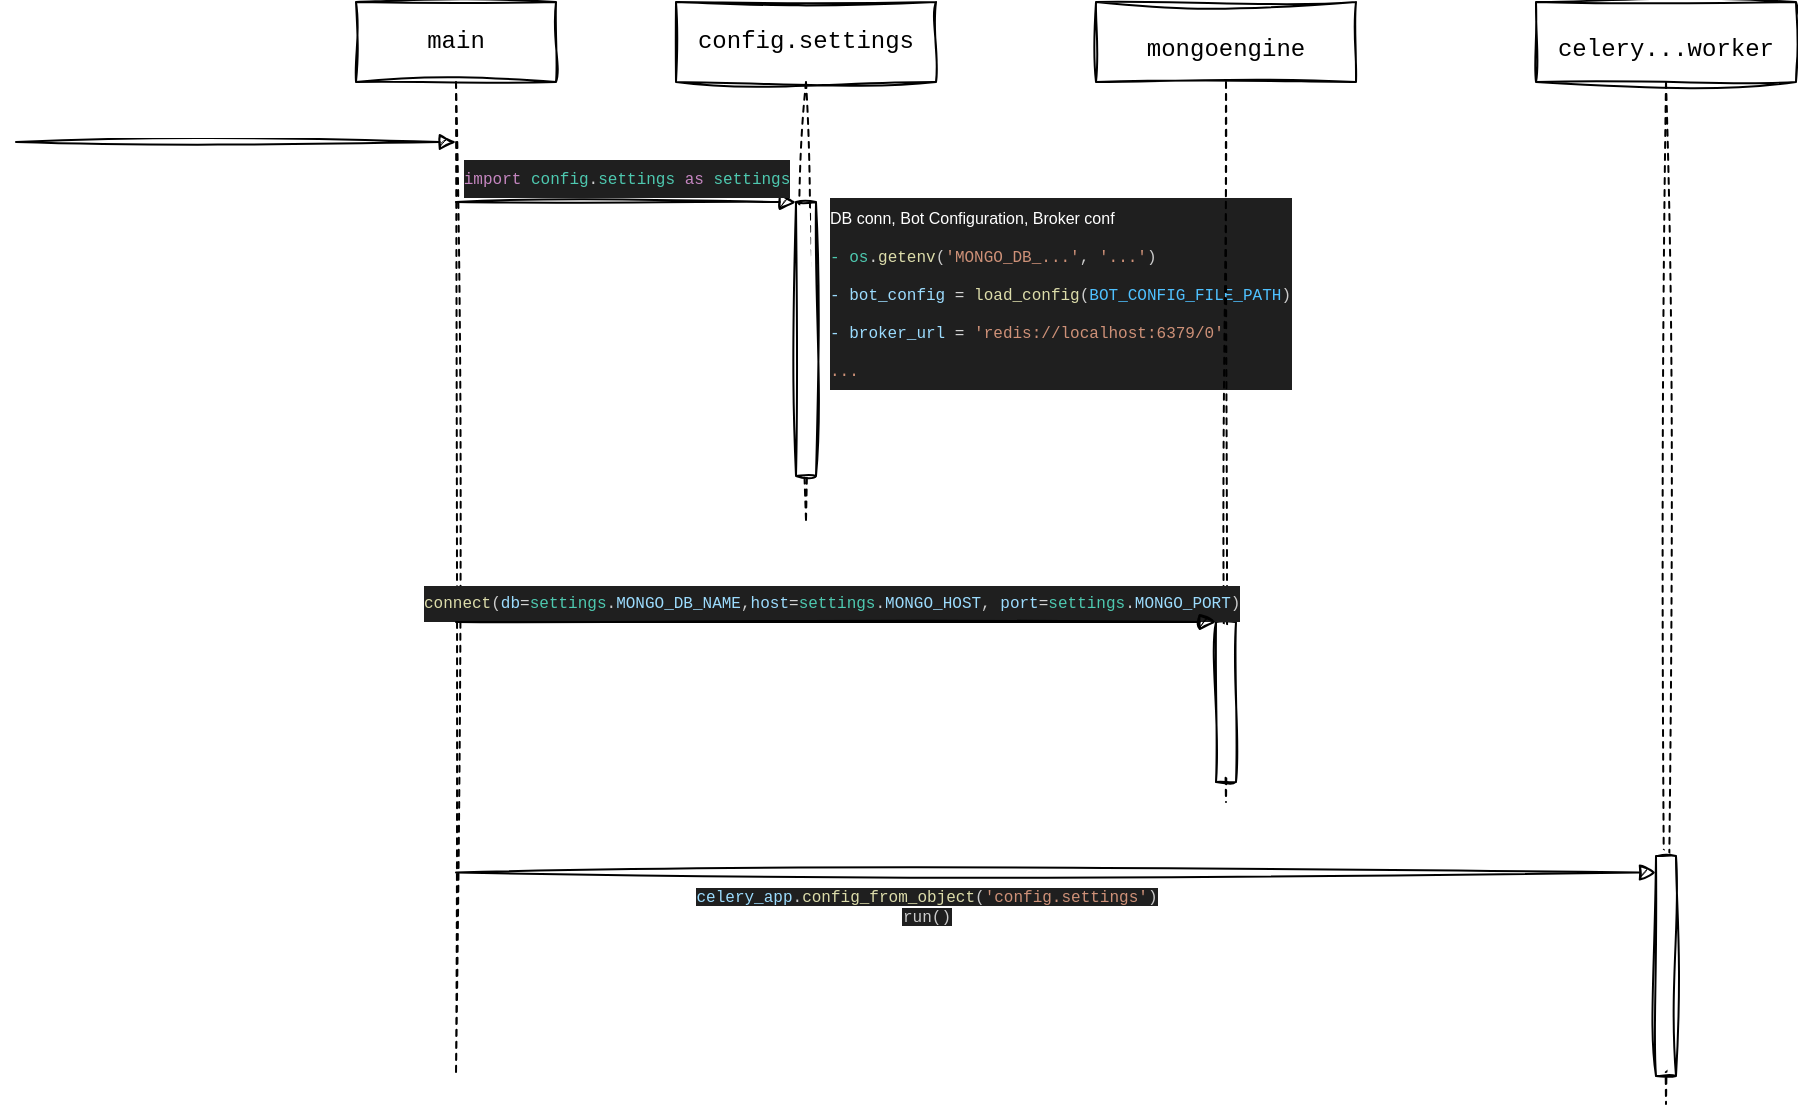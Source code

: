 <mxfile>
    <diagram name="Celery Worker Start Sequence" id="CG0WEzivMsWHMnXGh6-Q">
        <mxGraphModel dx="1089" dy="757" grid="0" gridSize="10" guides="1" tooltips="1" connect="1" arrows="1" fold="1" page="1" pageScale="1" pageWidth="1100" pageHeight="850" math="0" shadow="0">
            <root>
                <mxCell id="7ChuR_gHnuhYMlFIEG1E-0"/>
                <mxCell id="7ChuR_gHnuhYMlFIEG1E-1" parent="7ChuR_gHnuhYMlFIEG1E-0"/>
                <mxCell id="yaNxyFaL7UBeUYRLCmPh-2" value="main" style="shape=umlLifeline;perimeter=lifelinePerimeter;whiteSpace=wrap;html=1;container=1;collapsible=0;recursiveResize=0;outlineConnect=0;fontFamily=Courier New;rounded=0;sketch=1;curveFitting=1;jiggle=2;" vertex="1" parent="7ChuR_gHnuhYMlFIEG1E-1">
                    <mxGeometry x="212" y="206" width="100" height="536" as="geometry"/>
                </mxCell>
                <mxCell id="P4gZzOSqVIwtkL2uwm89-0" value="config.settings" style="shape=umlLifeline;perimeter=lifelinePerimeter;whiteSpace=wrap;html=1;container=1;collapsible=0;recursiveResize=0;outlineConnect=0;fontFamily=Courier New;rounded=0;sketch=1;curveFitting=1;jiggle=2;" vertex="1" parent="7ChuR_gHnuhYMlFIEG1E-1">
                    <mxGeometry x="372" y="206" width="130" height="259" as="geometry"/>
                </mxCell>
                <object label="" id="UtHZPiYnAMymgDmE4glT-6">
                    <mxCell style="html=1;points=[];perimeter=orthogonalPerimeter;fontFamily=Courier New;rounded=0;sketch=1;curveFitting=1;jiggle=2;" vertex="1" parent="P4gZzOSqVIwtkL2uwm89-0">
                        <mxGeometry x="60" y="100" width="10" height="137" as="geometry"/>
                    </mxCell>
                </object>
                <mxCell id="UtHZPiYnAMymgDmE4glT-7" value="&lt;div style=&quot;color: rgb(204, 204, 204); background-color: rgb(31, 31, 31); font-family: Menlo, Monaco, &amp;quot;Courier New&amp;quot;, monospace; line-height: 18px;&quot;&gt;&lt;font style=&quot;font-size: 8px;&quot;&gt;&lt;span style=&quot;color: rgb(197, 134, 192);&quot;&gt;import&lt;/span&gt; &lt;span style=&quot;color: rgb(78, 201, 176);&quot;&gt;config&lt;/span&gt;.&lt;span style=&quot;color: rgb(78, 201, 176);&quot;&gt;settings&lt;/span&gt; &lt;span style=&quot;color: rgb(197, 134, 192);&quot;&gt;as&lt;/span&gt; &lt;span style=&quot;color: rgb(78, 201, 176);&quot;&gt;settings&lt;/span&gt;&lt;/font&gt;&lt;/div&gt;" style="html=1;verticalAlign=bottom;endArrow=block;entryX=0;entryY=0;fontFamily=Courier New;rounded=0;sketch=1;curveFitting=1;jiggle=2;" edge="1" target="UtHZPiYnAMymgDmE4glT-6" parent="7ChuR_gHnuhYMlFIEG1E-1" source="yaNxyFaL7UBeUYRLCmPh-2">
                    <mxGeometry relative="1" as="geometry">
                        <mxPoint x="352" y="306" as="sourcePoint"/>
                    </mxGeometry>
                </mxCell>
                <mxCell id="2MKo5IptKI-W6dlgVg91-7" value="&lt;font style=&quot;&quot;&gt;&lt;div style=&quot;background-color: rgb(31, 31, 31); line-height: 18px;&quot;&gt;&lt;font color=&quot;#ffffff&quot; face=&quot;Helvetica&quot; style=&quot;&quot;&gt;&lt;span style=&quot;font-size: 8px;&quot;&gt;DB conn, Bot Configuration, Broker conf&lt;/span&gt;&lt;/font&gt;&lt;/div&gt;&lt;div style=&quot;color: rgb(204, 204, 204); background-color: rgb(31, 31, 31); font-family: Menlo, Monaco, &amp;quot;Courier New&amp;quot;, monospace; line-height: 18px;&quot;&gt;&lt;font style=&quot;font-size: 8px;&quot;&gt;&lt;span style=&quot;color: rgb(78, 201, 176);&quot;&gt;- os&lt;/span&gt;.&lt;span style=&quot;color: rgb(220, 220, 170);&quot;&gt;getenv&lt;/span&gt;(&lt;span style=&quot;color: rgb(206, 145, 120);&quot;&gt;'MONGO_DB_...'&lt;/span&gt;, &lt;span style=&quot;color: rgb(206, 145, 120);&quot;&gt;'...'&lt;/span&gt;)&lt;br&gt;&lt;/font&gt;&lt;/div&gt;&lt;/font&gt;&lt;div style=&quot;color: rgb(204, 204, 204); background-color: rgb(31, 31, 31); font-family: Menlo, Monaco, &amp;quot;Courier New&amp;quot;, monospace; line-height: 18px;&quot;&gt;&lt;font style=&quot;font-size: 8px;&quot;&gt;&lt;span style=&quot;color: #9cdcfe;&quot;&gt;- bot_config&lt;/span&gt; &lt;span style=&quot;color: #d4d4d4;&quot;&gt;=&lt;/span&gt; &lt;/font&gt;&lt;font style=&quot;font-size: 8px;&quot;&gt;&lt;span style=&quot;color: #dcdcaa;&quot;&gt;load_config&lt;/span&gt;(&lt;span style=&quot;color: #4fc1ff;&quot;&gt;BOT_CONFIG_FILE_PATH&lt;/span&gt;)&lt;br&gt;&lt;span style=&quot;color: rgb(156, 220, 254);&quot;&gt;- broker_url&lt;/span&gt;&amp;nbsp;&lt;span style=&quot;color: rgb(212, 212, 212);&quot;&gt;=&lt;/span&gt;&amp;nbsp;&lt;span style=&quot;color: rgb(206, 145, 120);&quot;&gt;'redis://localhost:6379/0'&lt;br&gt;...&lt;/span&gt;&lt;br&gt;&lt;/font&gt;&lt;/div&gt;" style="text;html=1;strokeColor=none;fillColor=none;align=left;verticalAlign=middle;whiteSpace=wrap;rounded=0;fontFamily=Courier New;sketch=1;curveFitting=1;jiggle=2;" vertex="1" parent="7ChuR_gHnuhYMlFIEG1E-1">
                    <mxGeometry x="447" y="336" width="250" height="30" as="geometry"/>
                </mxCell>
                <mxCell id="nc_N_8GYF1ggVoSAfLeU-0" value="celery -A main.celery_app worker --loglevel=info -E" style="html=1;verticalAlign=bottom;endArrow=block;fontFamily=Helvetica;fontSize=8;fontColor=#FFFFFF;rounded=0;sketch=1;curveFitting=1;jiggle=2;" edge="1" parent="7ChuR_gHnuhYMlFIEG1E-1">
                    <mxGeometry width="80" relative="1" as="geometry">
                        <mxPoint x="42" y="276" as="sourcePoint"/>
                        <mxPoint x="262" y="276" as="targetPoint"/>
                    </mxGeometry>
                </mxCell>
                <mxCell id="4FNtNvEQLOo206UtKwH0-2" value="&lt;span style=&quot;font-family: &amp;quot;Courier New&amp;quot;; font-size: 12px;&quot;&gt;mongoengine&lt;/span&gt;" style="shape=umlLifeline;perimeter=lifelinePerimeter;whiteSpace=wrap;html=1;container=1;collapsible=0;recursiveResize=0;outlineConnect=0;hachureGap=4;fontFamily=Architects Daughter;fontSource=https%3A%2F%2Ffonts.googleapis.com%2Fcss%3Ffamily%3DArchitects%2BDaughter;fontSize=20;rounded=0;sketch=1;curveFitting=1;jiggle=2;" vertex="1" parent="7ChuR_gHnuhYMlFIEG1E-1">
                    <mxGeometry x="582" y="206" width="130" height="400" as="geometry"/>
                </mxCell>
                <mxCell id="4FNtNvEQLOo206UtKwH0-4" value="" style="html=1;points=[];perimeter=orthogonalPerimeter;sketch=1;hachureGap=4;jiggle=2;curveFitting=1;fontFamily=Architects Daughter;fontSource=https%3A%2F%2Ffonts.googleapis.com%2Fcss%3Ffamily%3DArchitects%2BDaughter;fontSize=20;" vertex="1" parent="4FNtNvEQLOo206UtKwH0-2">
                    <mxGeometry x="60" y="310" width="10" height="80" as="geometry"/>
                </mxCell>
                <mxCell id="nc_N_8GYF1ggVoSAfLeU-2" value="&lt;font style=&quot;font-size: 8px;&quot;&gt;&lt;div style=&quot;background-color: rgb(31, 31, 31); line-height: 18px;&quot;&gt;&lt;div style=&quot;color: rgb(204, 204, 204); font-family: Menlo, Monaco, &amp;quot;Courier New&amp;quot;, monospace; line-height: 18px;&quot;&gt;&lt;div&gt;&lt;span style=&quot;color: #dcdcaa;&quot;&gt;connect&lt;/span&gt;(&lt;span style=&quot;color: rgb(156, 220, 254);&quot;&gt;db&lt;/span&gt;&lt;span style=&quot;color: rgb(212, 212, 212);&quot;&gt;=&lt;/span&gt;&lt;span style=&quot;color: rgb(78, 201, 176);&quot;&gt;settings&lt;/span&gt;.&lt;span style=&quot;color: rgb(156, 220, 254);&quot;&gt;MONGO_DB_NAME&lt;/span&gt;,&lt;span style=&quot;color: rgb(156, 220, 254);&quot;&gt;host&lt;/span&gt;&lt;span style=&quot;color: rgb(212, 212, 212);&quot;&gt;=&lt;/span&gt;&lt;span style=&quot;color: rgb(78, 201, 176);&quot;&gt;settings&lt;/span&gt;.&lt;span style=&quot;color: rgb(156, 220, 254);&quot;&gt;MONGO_HOST&lt;/span&gt;,&amp;nbsp;&lt;span style=&quot;color: rgb(156, 220, 254);&quot;&gt;port&lt;/span&gt;&lt;span style=&quot;color: rgb(212, 212, 212);&quot;&gt;=&lt;/span&gt;&lt;span style=&quot;color: rgb(78, 201, 176);&quot;&gt;settings&lt;/span&gt;.&lt;span style=&quot;color: rgb(156, 220, 254);&quot;&gt;MONGO_PORT&lt;/span&gt;)&lt;/div&gt;&lt;/div&gt;&lt;/div&gt;&lt;/font&gt;" style="text;html=1;strokeColor=none;fillColor=none;align=left;verticalAlign=middle;whiteSpace=wrap;rounded=0;fontFamily=Courier New;sketch=1;curveFitting=1;jiggle=2;" vertex="1" parent="7ChuR_gHnuhYMlFIEG1E-1">
                    <mxGeometry x="244" y="491" width="157" height="30" as="geometry"/>
                </mxCell>
                <mxCell id="Mec3C4Xkln7ZPjNAbKgW-0" value="&lt;span style=&quot;font-family: &amp;quot;Courier New&amp;quot;; font-size: 12px;&quot;&gt;celery...worker&lt;/span&gt;" style="shape=umlLifeline;perimeter=lifelinePerimeter;whiteSpace=wrap;html=1;container=1;collapsible=0;recursiveResize=0;outlineConnect=0;hachureGap=4;fontFamily=Architects Daughter;fontSource=https%3A%2F%2Ffonts.googleapis.com%2Fcss%3Ffamily%3DArchitects%2BDaughter;fontSize=20;rounded=0;sketch=1;curveFitting=1;jiggle=2;" vertex="1" parent="7ChuR_gHnuhYMlFIEG1E-1">
                    <mxGeometry x="802" y="206" width="130" height="551" as="geometry"/>
                </mxCell>
                <mxCell id="Mec3C4Xkln7ZPjNAbKgW-1" value="" style="html=1;points=[];perimeter=orthogonalPerimeter;sketch=1;hachureGap=4;jiggle=2;curveFitting=1;fontFamily=Architects Daughter;fontSource=https%3A%2F%2Ffonts.googleapis.com%2Fcss%3Ffamily%3DArchitects%2BDaughter;fontSize=20;" vertex="1" parent="Mec3C4Xkln7ZPjNAbKgW-0">
                    <mxGeometry x="60" y="427" width="10" height="110" as="geometry"/>
                </mxCell>
                <mxCell id="Mec3C4Xkln7ZPjNAbKgW-2" value="&lt;div style=&quot;color: rgb(204, 204, 204); background-color: rgb(31, 31, 31); font-family: Menlo, Monaco, &amp;quot;Courier New&amp;quot;, monospace; line-height: 18px;&quot;&gt;&lt;br&gt;&lt;/div&gt;" style="html=1;verticalAlign=bottom;endArrow=block;fontFamily=Courier New;rounded=0;sketch=1;curveFitting=1;jiggle=2;entryX=0;entryY=0.075;entryDx=0;entryDy=0;entryPerimeter=0;" edge="1" parent="7ChuR_gHnuhYMlFIEG1E-1" source="yaNxyFaL7UBeUYRLCmPh-2" target="Mec3C4Xkln7ZPjNAbKgW-1">
                    <mxGeometry relative="1" as="geometry">
                        <mxPoint x="682" y="639.0" as="sourcePoint"/>
                        <mxPoint x="857.5" y="639" as="targetPoint"/>
                    </mxGeometry>
                </mxCell>
                <mxCell id="Mec3C4Xkln7ZPjNAbKgW-3" value="&lt;span style=&quot;font-family: Menlo, Monaco, &amp;quot;Courier New&amp;quot;, monospace; background-color: rgb(31, 31, 31); color: rgb(156, 220, 254);&quot;&gt;celery_app&lt;/span&gt;&lt;span style=&quot;color: rgb(204, 204, 204); font-family: Menlo, Monaco, &amp;quot;Courier New&amp;quot;, monospace; background-color: rgb(31, 31, 31);&quot;&gt;.&lt;/span&gt;&lt;span style=&quot;font-family: Menlo, Monaco, &amp;quot;Courier New&amp;quot;, monospace; background-color: rgb(31, 31, 31); color: rgb(220, 220, 170);&quot;&gt;config_from_object&lt;/span&gt;&lt;span style=&quot;color: rgb(204, 204, 204); font-family: Menlo, Monaco, &amp;quot;Courier New&amp;quot;, monospace; background-color: rgb(31, 31, 31);&quot;&gt;(&lt;/span&gt;&lt;span style=&quot;font-family: Menlo, Monaco, &amp;quot;Courier New&amp;quot;, monospace; background-color: rgb(31, 31, 31); color: rgb(206, 145, 120);&quot;&gt;'config.settings'&lt;/span&gt;&lt;span style=&quot;color: rgb(204, 204, 204); font-family: Menlo, Monaco, &amp;quot;Courier New&amp;quot;, monospace; background-color: rgb(31, 31, 31);&quot;&gt;)&lt;br&gt;run()&lt;br&gt;&lt;/span&gt;" style="edgeLabel;html=1;align=center;verticalAlign=middle;resizable=0;points=[];fontSize=8;fontFamily=Architects Daughter;" vertex="1" connectable="0" parent="Mec3C4Xkln7ZPjNAbKgW-2">
                    <mxGeometry x="-0.219" y="5" relative="1" as="geometry">
                        <mxPoint y="21" as="offset"/>
                    </mxGeometry>
                </mxCell>
                <mxCell id="4FNtNvEQLOo206UtKwH0-6" value="&lt;div style=&quot;color: rgb(204, 204, 204); background-color: rgb(31, 31, 31); font-family: Menlo, Monaco, &amp;quot;Courier New&amp;quot;, monospace; line-height: 18px;&quot;&gt;&lt;br&gt;&lt;/div&gt;" style="html=1;verticalAlign=bottom;endArrow=block;fontFamily=Courier New;rounded=0;sketch=1;curveFitting=1;jiggle=2;" edge="1" parent="7ChuR_gHnuhYMlFIEG1E-1" source="yaNxyFaL7UBeUYRLCmPh-2" target="4FNtNvEQLOo206UtKwH0-4">
                    <mxGeometry relative="1" as="geometry">
                        <mxPoint x="471.5" y="526.0" as="sourcePoint"/>
                        <mxPoint x="642" y="523" as="targetPoint"/>
                    </mxGeometry>
                </mxCell>
            </root>
        </mxGraphModel>
    </diagram>
    <diagram name="FastAPI Start App Dataflow" id="fyhIcn52rHK9sOi5bDsG">
        <mxGraphModel dx="944" dy="656" grid="0" gridSize="10" guides="1" tooltips="1" connect="1" arrows="1" fold="1" page="1" pageScale="1" pageWidth="1100" pageHeight="850" background="none" math="0" shadow="0">
            <root>
                <mxCell id="jVToiQ2Ih4FxH2Exb9cz-0"/>
                <mxCell id="jVToiQ2Ih4FxH2Exb9cz-1" parent="jVToiQ2Ih4FxH2Exb9cz-0"/>
                <mxCell id="jVToiQ2Ih4FxH2Exb9cz-2" value="main" style="shape=umlLifeline;perimeter=lifelinePerimeter;whiteSpace=wrap;html=1;container=1;collapsible=0;recursiveResize=0;outlineConnect=0;fontFamily=Courier New;rounded=0;sketch=1;curveFitting=1;jiggle=2;" vertex="1" parent="jVToiQ2Ih4FxH2Exb9cz-1">
                    <mxGeometry x="99" y="129" width="100" height="502" as="geometry"/>
                </mxCell>
                <mxCell id="Y1pKb2DhGDYWR2Giz3Zf-0" value="&lt;div style=&quot;color: rgb(204, 204, 204); background-color: rgb(31, 31, 31); font-family: Menlo, Monaco, &amp;quot;Courier New&amp;quot;, monospace; line-height: 18px;&quot;&gt;&lt;div style=&quot;line-height: 18px;&quot;&gt;&lt;font style=&quot;font-size: 8px;&quot;&gt;&lt;span style=&quot;color: rgb(156, 220, 254);&quot;&gt;app&lt;/span&gt;.&lt;span style=&quot;color: rgb(220, 220, 170);&quot;&gt;include_router&lt;/span&gt;(&lt;span style=&quot;color: rgb(156, 220, 254);&quot;&gt;api_router&lt;/span&gt;)&lt;/font&gt;&lt;/div&gt;&lt;/div&gt;" style="html=1;verticalAlign=bottom;endArrow=block;fontFamily=Courier New;rounded=0;sketch=1;curveFitting=1;jiggle=2;entryX=-0.049;entryY=0.05;entryDx=0;entryDy=0;entryPerimeter=0;" edge="1" parent="jVToiQ2Ih4FxH2Exb9cz-2" target="qUzdqzggXnaoJ-nQjmiY-1">
                    <mxGeometry relative="1" as="geometry">
                        <mxPoint x="49.5" y="255.0" as="sourcePoint"/>
                        <mxPoint x="494.5" y="255.0" as="targetPoint"/>
                    </mxGeometry>
                </mxCell>
                <mxCell id="jVToiQ2Ih4FxH2Exb9cz-4" value="config.settings" style="shape=umlLifeline;perimeter=lifelinePerimeter;whiteSpace=wrap;html=1;container=1;collapsible=0;recursiveResize=0;outlineConnect=0;fontFamily=Courier New;rounded=0;sketch=1;curveFitting=1;jiggle=2;" vertex="1" parent="jVToiQ2Ih4FxH2Exb9cz-1">
                    <mxGeometry x="259" y="129" width="130" height="215" as="geometry"/>
                </mxCell>
                <object label="" id="jVToiQ2Ih4FxH2Exb9cz-5">
                    <mxCell style="html=1;points=[];perimeter=orthogonalPerimeter;fontFamily=Courier New;rounded=0;sketch=1;curveFitting=1;jiggle=2;" vertex="1" parent="jVToiQ2Ih4FxH2Exb9cz-4">
                        <mxGeometry x="60" y="100" width="10" height="80" as="geometry"/>
                    </mxCell>
                </object>
                <mxCell id="jVToiQ2Ih4FxH2Exb9cz-9" value="&lt;div style=&quot;color: rgb(204, 204, 204); background-color: rgb(31, 31, 31); font-family: Menlo, Monaco, &amp;quot;Courier New&amp;quot;, monospace; line-height: 18px;&quot;&gt;&lt;font style=&quot;font-size: 8px;&quot;&gt;&lt;span style=&quot;color: rgb(197, 134, 192);&quot;&gt;import&lt;/span&gt; &lt;span style=&quot;color: rgb(78, 201, 176);&quot;&gt;config&lt;/span&gt;.&lt;span style=&quot;color: rgb(78, 201, 176);&quot;&gt;settings&lt;/span&gt; &lt;span style=&quot;color: rgb(197, 134, 192);&quot;&gt;as&lt;/span&gt; &lt;span style=&quot;color: rgb(78, 201, 176);&quot;&gt;settings&lt;/span&gt;&lt;/font&gt;&lt;/div&gt;" style="html=1;verticalAlign=bottom;endArrow=block;entryX=0;entryY=0;fontFamily=Courier New;rounded=0;sketch=1;curveFitting=1;jiggle=2;" edge="1" parent="jVToiQ2Ih4FxH2Exb9cz-1" source="jVToiQ2Ih4FxH2Exb9cz-2" target="jVToiQ2Ih4FxH2Exb9cz-5">
                    <mxGeometry relative="1" as="geometry">
                        <mxPoint x="239" y="229" as="sourcePoint"/>
                    </mxGeometry>
                </mxCell>
                <mxCell id="jVToiQ2Ih4FxH2Exb9cz-10" value="&lt;font style=&quot;&quot;&gt;&lt;div style=&quot;background-color: rgb(31, 31, 31); line-height: 18px;&quot;&gt;&lt;font color=&quot;#ffffff&quot; face=&quot;Helvetica&quot; style=&quot;&quot;&gt;&lt;span style=&quot;font-size: 8px;&quot;&gt;Load DB conn and Bot Configuration&lt;/span&gt;&lt;/font&gt;&lt;/div&gt;&lt;div style=&quot;color: rgb(204, 204, 204); background-color: rgb(31, 31, 31); font-family: Menlo, Monaco, &amp;quot;Courier New&amp;quot;, monospace; line-height: 18px;&quot;&gt;&lt;font style=&quot;font-size: 8px;&quot;&gt;&lt;span style=&quot;color: rgb(78, 201, 176);&quot;&gt;- os&lt;/span&gt;.&lt;span style=&quot;color: rgb(220, 220, 170);&quot;&gt;getenv&lt;/span&gt;(&lt;span style=&quot;color: rgb(206, 145, 120);&quot;&gt;'MONGO_DB_...'&lt;/span&gt;, &lt;span style=&quot;color: rgb(206, 145, 120);&quot;&gt;'...'&lt;/span&gt;)&lt;br&gt;&lt;/font&gt;&lt;/div&gt;&lt;/font&gt;&lt;div style=&quot;color: rgb(204, 204, 204); background-color: rgb(31, 31, 31); font-family: Menlo, Monaco, &amp;quot;Courier New&amp;quot;, monospace; line-height: 18px;&quot;&gt;&lt;font style=&quot;font-size: 8px;&quot;&gt;&lt;span style=&quot;color: #9cdcfe;&quot;&gt;- bot_config&lt;/span&gt; &lt;span style=&quot;color: #d4d4d4;&quot;&gt;=&lt;/span&gt; &lt;/font&gt;&lt;font style=&quot;font-size: 8px;&quot;&gt;&lt;span style=&quot;color: #dcdcaa;&quot;&gt;load_config&lt;/span&gt;(&lt;span style=&quot;color: #4fc1ff;&quot;&gt;BOT_CONFIG_FILE_PATH&lt;/span&gt;)&lt;/font&gt;&lt;/div&gt;" style="text;html=1;strokeColor=none;fillColor=none;align=left;verticalAlign=middle;whiteSpace=wrap;rounded=0;fontFamily=Courier New;sketch=1;curveFitting=1;jiggle=2;" vertex="1" parent="jVToiQ2Ih4FxH2Exb9cz-1">
                    <mxGeometry x="334" y="254" width="250" height="30" as="geometry"/>
                </mxCell>
                <mxCell id="jVToiQ2Ih4FxH2Exb9cz-12" value="python main.py" style="html=1;verticalAlign=bottom;endArrow=block;fontFamily=Helvetica;fontSize=8;fontColor=#FFFFFF;rounded=0;sketch=1;curveFitting=1;jiggle=2;" edge="1" parent="jVToiQ2Ih4FxH2Exb9cz-1">
                    <mxGeometry width="80" relative="1" as="geometry">
                        <mxPoint x="18" y="196" as="sourcePoint"/>
                        <mxPoint x="149" y="199" as="targetPoint"/>
                    </mxGeometry>
                </mxCell>
                <mxCell id="qUzdqzggXnaoJ-nQjmiY-0" value="api.routes" style="shape=umlLifeline;perimeter=lifelinePerimeter;whiteSpace=wrap;html=1;container=1;collapsible=0;recursiveResize=0;outlineConnect=0;fontFamily=Courier New;rounded=0;sketch=1;curveFitting=1;jiggle=2;" vertex="1" parent="jVToiQ2Ih4FxH2Exb9cz-1">
                    <mxGeometry x="529" y="129" width="130" height="355" as="geometry"/>
                </mxCell>
                <object label="" id="qUzdqzggXnaoJ-nQjmiY-1">
                    <mxCell style="html=1;points=[];perimeter=orthogonalPerimeter;fontFamily=Courier New;rounded=0;sketch=1;curveFitting=1;jiggle=2;" vertex="1" parent="qUzdqzggXnaoJ-nQjmiY-0">
                        <mxGeometry x="60" y="250" width="10" height="64" as="geometry"/>
                    </mxCell>
                </object>
                <mxCell id="Y1pKb2DhGDYWR2Giz3Zf-2" value="&lt;font style=&quot;&quot;&gt;&lt;div style=&quot;background-color: rgb(31, 31, 31); line-height: 18px;&quot;&gt;&lt;div style=&quot;color: rgb(204, 204, 204); font-family: Menlo, Monaco, &amp;quot;Courier New&amp;quot;, monospace; line-height: 18px;&quot;&gt;&lt;font style=&quot;font-size: 8px;&quot;&gt;&lt;span style=&quot;color: rgb(220, 220, 170);&quot;&gt;@&lt;/span&gt;&lt;span style=&quot;color: rgb(156, 220, 254);&quot;&gt;router&lt;/span&gt;&lt;span style=&quot;color: rgb(220, 220, 170);&quot;&gt;.&lt;/span&gt;&lt;span style=&quot;color: rgb(220, 220, 170);&quot;&gt;post&lt;/span&gt;(&lt;span style=&quot;color: rgb(206, 145, 120);&quot;&gt;&quot;/crawls&quot;&lt;/span&gt;, &lt;span style=&quot;color: rgb(156, 220, 254);&quot;&gt;response_model&lt;/span&gt;&lt;span style=&quot;color: rgb(212, 212, 212);&quot;&gt;=&lt;/span&gt;&lt;span style=&quot;color: rgb(78, 201, 176);&quot;&gt;ExecutionInfo&lt;/span&gt;, &lt;span style=&quot;color: rgb(156, 220, 254);&quot;&gt;status_code&lt;/span&gt;&lt;span style=&quot;color: rgb(212, 212, 212);&quot;&gt;=&lt;/span&gt;&lt;span style=&quot;color: rgb(78, 201, 176);&quot;&gt;status&lt;/span&gt;.&lt;span style=&quot;color: rgb(156, 220, 254);&quot;&gt;HTTP_201_CREATED&lt;/span&gt;)&lt;br&gt;&lt;/font&gt;&lt;div style=&quot;line-height: 18px;&quot;&gt;&lt;div style=&quot;&quot;&gt;&lt;font style=&quot;font-size: 8px;&quot;&gt;&lt;span style=&quot;color: rgb(220, 220, 170);&quot;&gt;@&lt;/span&gt;&lt;span style=&quot;color: rgb(156, 220, 254);&quot;&gt;router&lt;/span&gt;&lt;span style=&quot;color: rgb(220, 220, 170);&quot;&gt;.&lt;/span&gt;&lt;span style=&quot;color: rgb(220, 220, 170);&quot;&gt;get&lt;/span&gt;(&lt;span style=&quot;color: rgb(206, 145, 120);&quot;&gt;&quot;/crawls/&lt;/span&gt;&lt;span style=&quot;color: rgb(86, 156, 214);&quot;&gt;{execution_id}&lt;/span&gt;&lt;span style=&quot;color: rgb(206, 145, 120);&quot;&gt;&quot;&lt;/span&gt;, &lt;span style=&quot;color: rgb(156, 220, 254);&quot;&gt;response_model&lt;/span&gt;&lt;span style=&quot;color: rgb(212, 212, 212);&quot;&gt;=&lt;/span&gt;&lt;span style=&quot;color: rgb(78, 201, 176);&quot;&gt;ExecutionInfo&lt;/span&gt;)&lt;br&gt;&lt;/font&gt;&lt;div style=&quot;line-height: 18px;&quot;&gt;&lt;font style=&quot;font-size: 8px;&quot;&gt;&lt;span style=&quot;color: rgb(220, 220, 170);&quot;&gt;@&lt;/span&gt;&lt;span style=&quot;color: rgb(156, 220, 254);&quot;&gt;router&lt;/span&gt;&lt;span style=&quot;color: rgb(220, 220, 170);&quot;&gt;.&lt;/span&gt;&lt;span style=&quot;color: rgb(220, 220, 170);&quot;&gt;get&lt;/span&gt;(&lt;span style=&quot;color: rgb(206, 145, 120);&quot;&gt;&quot;/crawls&quot;&lt;/span&gt;, &lt;span style=&quot;color: rgb(156, 220, 254);&quot;&gt;response_model&lt;/span&gt;&lt;span style=&quot;color: rgb(212, 212, 212);&quot;&gt;=&lt;/span&gt;&lt;span style=&quot;color: rgb(78, 201, 176);&quot;&gt;list&lt;/span&gt;[&lt;span style=&quot;color: rgb(78, 201, 176);&quot;&gt;ExecutionInfo&lt;/span&gt;])&lt;/font&gt;&lt;/div&gt;&lt;/div&gt;&lt;div style=&quot;font-size: 12px;&quot;&gt;&lt;span style=&quot;color: #569cd6;&quot;&gt;&lt;/span&gt;&lt;/div&gt;&lt;/div&gt;&lt;/div&gt;&lt;/div&gt;&lt;/font&gt;" style="text;html=1;strokeColor=none;fillColor=none;align=left;verticalAlign=middle;whiteSpace=wrap;rounded=0;fontFamily=Courier New;sketch=1;curveFitting=1;jiggle=2;" vertex="1" parent="jVToiQ2Ih4FxH2Exb9cz-1">
                    <mxGeometry x="607" y="396" width="457" height="30" as="geometry"/>
                </mxCell>
                <mxCell id="Y1pKb2DhGDYWR2Giz3Zf-3" value="&lt;span style=&quot;font-family: &amp;quot;Courier New&amp;quot;; font-size: 12px;&quot;&gt;uvicorn&lt;/span&gt;" style="shape=umlLifeline;perimeter=lifelinePerimeter;whiteSpace=wrap;html=1;container=1;collapsible=0;recursiveResize=0;outlineConnect=0;sketch=1;hachureGap=4;jiggle=2;curveFitting=1;fontFamily=Architects Daughter;fontSource=https%3A%2F%2Ffonts.googleapis.com%2Fcss%3Ffamily%3DArchitects%2BDaughter;fontSize=8;" vertex="1" parent="jVToiQ2Ih4FxH2Exb9cz-1">
                    <mxGeometry x="891" y="129" width="100" height="621" as="geometry"/>
                </mxCell>
                <mxCell id="Y1pKb2DhGDYWR2Giz3Zf-5" value="" style="html=1;points=[];perimeter=orthogonalPerimeter;sketch=1;hachureGap=4;jiggle=2;curveFitting=1;fontFamily=Architects Daughter;fontSource=https%3A%2F%2Ffonts.googleapis.com%2Fcss%3Ffamily%3DArchitects%2BDaughter;fontSize=8;" vertex="1" parent="Y1pKb2DhGDYWR2Giz3Zf-3">
                    <mxGeometry x="45" y="397" width="10" height="224" as="geometry"/>
                </mxCell>
                <mxCell id="Y1pKb2DhGDYWR2Giz3Zf-4" value="&lt;div style=&quot;color: rgb(204, 204, 204); background-color: rgb(31, 31, 31); font-family: Menlo, Monaco, &amp;quot;Courier New&amp;quot;, monospace; line-height: 18px;&quot;&gt;&lt;div style=&quot;line-height: 18px;&quot;&gt;&lt;div style=&quot;line-height: 18px;&quot;&gt;&lt;font style=&quot;font-size: 8px;&quot;&gt;&lt;span style=&quot;color: rgb(78, 201, 176);&quot;&gt;uvicorn&lt;/span&gt;.&lt;span style=&quot;color: rgb(220, 220, 170);&quot;&gt;run&lt;/span&gt;(&lt;span style=&quot;color: rgb(156, 220, 254);&quot;&gt;app&lt;/span&gt;, &lt;span style=&quot;color: rgb(156, 220, 254);&quot;&gt;host&lt;/span&gt;&lt;span style=&quot;color: rgb(212, 212, 212);&quot;&gt;=&lt;/span&gt;&lt;span style=&quot;color: rgb(206, 145, 120);&quot;&gt;&quot;0.0.0.0&quot;&lt;/span&gt;, &lt;span style=&quot;color: rgb(156, 220, 254);&quot;&gt;port&lt;/span&gt;&lt;span style=&quot;color: rgb(212, 212, 212);&quot;&gt;=&lt;/span&gt;&lt;span style=&quot;color: rgb(181, 206, 168);&quot;&gt;8000&lt;/span&gt;)&lt;/font&gt;&lt;/div&gt;&lt;/div&gt;&lt;/div&gt;" style="html=1;verticalAlign=bottom;endArrow=block;fontFamily=Courier New;rounded=0;sketch=1;curveFitting=1;jiggle=2;" edge="1" parent="jVToiQ2Ih4FxH2Exb9cz-1" target="Y1pKb2DhGDYWR2Giz3Zf-3">
                    <mxGeometry relative="1" as="geometry">
                        <mxPoint x="150" y="548.8" as="sourcePoint"/>
                        <mxPoint x="590.01" y="547" as="targetPoint"/>
                    </mxGeometry>
                </mxCell>
            </root>
        </mxGraphModel>
    </diagram>
    <diagram name="create_crawl sequence" id="sWaur6PaW-wAJX2JJbPQ">
        <mxGraphModel dx="708" dy="492" grid="0" gridSize="10" guides="1" tooltips="1" connect="1" arrows="1" fold="1" page="1" pageScale="1" pageWidth="1100" pageHeight="850" background="none" math="0" shadow="0">
            <root>
                <mxCell id="8H5OfyWu5kUQykp2E-FO-0"/>
                <mxCell id="8H5OfyWu5kUQykp2E-FO-1" parent="8H5OfyWu5kUQykp2E-FO-0"/>
                <mxCell id="8H5OfyWu5kUQykp2E-FO-2" value="uvicorn" style="shape=umlLifeline;perimeter=lifelinePerimeter;whiteSpace=wrap;html=1;container=1;collapsible=0;recursiveResize=0;outlineConnect=0;fontFamily=Courier New;rounded=0;sketch=1;curveFitting=1;jiggle=2;" vertex="1" parent="8H5OfyWu5kUQykp2E-FO-1">
                    <mxGeometry x="97" y="227" width="100" height="502" as="geometry"/>
                </mxCell>
                <mxCell id="DQ01xG4uVHYALVjPdNfZ-13" value="" style="html=1;points=[];perimeter=orthogonalPerimeter;sketch=1;hachureGap=4;jiggle=2;curveFitting=1;fontFamily=Architects Daughter;fontSource=https%3A%2F%2Ffonts.googleapis.com%2Fcss%3Ffamily%3DArchitects%2BDaughter;fontSize=8;" vertex="1" parent="8H5OfyWu5kUQykp2E-FO-2">
                    <mxGeometry x="45" y="65" width="10" height="217" as="geometry"/>
                </mxCell>
                <mxCell id="DQ01xG4uVHYALVjPdNfZ-14" value="&lt;span style=&quot;color: rgb(255, 255, 255); font-family: Helvetica;&quot;&gt;http://localhost:8000/crawls&lt;/span&gt;" style="html=1;verticalAlign=bottom;endArrow=block;entryX=0;entryY=0;sketch=1;hachureGap=4;jiggle=2;curveFitting=1;fontFamily=Architects Daughter;fontSource=https%3A%2F%2Ffonts.googleapis.com%2Fcss%3Ffamily%3DArchitects%2BDaughter;fontSize=8;" edge="1" target="DQ01xG4uVHYALVjPdNfZ-13" parent="8H5OfyWu5kUQykp2E-FO-2">
                    <mxGeometry relative="1" as="geometry">
                        <mxPoint x="-75" y="65" as="sourcePoint"/>
                    </mxGeometry>
                </mxCell>
                <mxCell id="DQ01xG4uVHYALVjPdNfZ-15" value="return" style="html=1;verticalAlign=bottom;endArrow=open;dashed=1;endSize=8;exitX=0;exitY=0.95;sketch=1;hachureGap=4;jiggle=2;curveFitting=1;fontFamily=Architects Daughter;fontSource=https%3A%2F%2Ffonts.googleapis.com%2Fcss%3Ffamily%3DArchitects%2BDaughter;fontSize=8;" edge="1" source="DQ01xG4uVHYALVjPdNfZ-13" parent="8H5OfyWu5kUQykp2E-FO-2">
                    <mxGeometry relative="1" as="geometry">
                        <mxPoint x="-76" y="271" as="targetPoint"/>
                    </mxGeometry>
                </mxCell>
                <mxCell id="8H5OfyWu5kUQykp2E-FO-9" value="api.routes" style="shape=umlLifeline;perimeter=lifelinePerimeter;whiteSpace=wrap;html=1;container=1;collapsible=0;recursiveResize=0;outlineConnect=0;fontFamily=Courier New;rounded=0;sketch=1;curveFitting=1;jiggle=2;" vertex="1" parent="8H5OfyWu5kUQykp2E-FO-1">
                    <mxGeometry x="246" y="227" width="113" height="372" as="geometry"/>
                </mxCell>
                <mxCell id="DQ01xG4uVHYALVjPdNfZ-6" value="" style="html=1;points=[];perimeter=orthogonalPerimeter;sketch=1;hachureGap=4;jiggle=2;curveFitting=1;fontFamily=Architects Daughter;fontSource=https%3A%2F%2Ffonts.googleapis.com%2Fcss%3Ffamily%3DArchitects%2BDaughter;fontSize=8;" vertex="1" parent="8H5OfyWu5kUQykp2E-FO-9">
                    <mxGeometry x="51.5" y="81" width="10" height="154" as="geometry"/>
                </mxCell>
                <mxCell id="DQ01xG4uVHYALVjPdNfZ-0" value="api.views" style="shape=umlLifeline;perimeter=lifelinePerimeter;whiteSpace=wrap;html=1;container=1;collapsible=0;recursiveResize=0;outlineConnect=0;fontFamily=Courier New;rounded=0;sketch=1;curveFitting=1;jiggle=2;" vertex="1" parent="8H5OfyWu5kUQykp2E-FO-1">
                    <mxGeometry x="415" y="227" width="113" height="316" as="geometry"/>
                </mxCell>
                <mxCell id="DQ01xG4uVHYALVjPdNfZ-10" value="" style="html=1;points=[];perimeter=orthogonalPerimeter;sketch=1;hachureGap=4;jiggle=2;curveFitting=1;fontFamily=Architects Daughter;fontSource=https%3A%2F%2Ffonts.googleapis.com%2Fcss%3Ffamily%3DArchitects%2BDaughter;fontSize=8;" vertex="1" parent="DQ01xG4uVHYALVjPdNfZ-0">
                    <mxGeometry x="51.5" y="91" width="10" height="116" as="geometry"/>
                </mxCell>
                <mxCell id="DQ01xG4uVHYALVjPdNfZ-3" value="&lt;div style=&quot;color: rgb(204, 204, 204); background-color: rgb(31, 31, 31); font-family: Menlo, Monaco, &amp;quot;Courier New&amp;quot;, monospace; line-height: 18px;&quot;&gt;&lt;font style=&quot;font-size: 8px;&quot;&gt;&lt;span style=&quot;color: rgb(220, 220, 170);&quot;&gt;@&lt;/span&gt;&lt;span style=&quot;color: rgb(156, 220, 254);&quot;&gt;celery_app&lt;/span&gt;&lt;span style=&quot;color: rgb(220, 220, 170);&quot;&gt;.&lt;/span&gt;&lt;span style=&quot;color: rgb(220, 220, 170);&quot;&gt;task&lt;/span&gt;&lt;/font&gt;&lt;/div&gt;app.tasks" style="shape=umlLifeline;perimeter=lifelinePerimeter;whiteSpace=wrap;html=1;container=1;collapsible=0;recursiveResize=0;outlineConnect=0;fontFamily=Courier New;rounded=0;sketch=1;curveFitting=1;jiggle=2;" vertex="1" parent="8H5OfyWu5kUQykp2E-FO-1">
                    <mxGeometry x="599" y="227" width="120" height="415" as="geometry"/>
                </mxCell>
                <object label="" id="DQ01xG4uVHYALVjPdNfZ-4">
                    <mxCell style="html=1;points=[];perimeter=orthogonalPerimeter;fontFamily=Courier New;rounded=0;sketch=1;curveFitting=1;jiggle=2;" vertex="1" parent="DQ01xG4uVHYALVjPdNfZ-3">
                        <mxGeometry x="51.5" y="114" width="10" height="299" as="geometry"/>
                    </mxCell>
                </object>
                <mxCell id="DQ01xG4uVHYALVjPdNfZ-5" value="&lt;div style=&quot;background-color: rgb(31, 31, 31); font-family: Menlo, Monaco, &amp;quot;Courier New&amp;quot;, monospace; line-height: 18px;&quot;&gt;&lt;div style=&quot;line-height: 18px;&quot;&gt;&lt;div style=&quot;color: rgb(204, 204, 204); line-height: 18px;&quot;&gt;&lt;div style=&quot;line-height: 18px;&quot;&gt;&lt;font style=&quot;font-size: 8px;&quot;&gt;&lt;span style=&quot;color: rgb(156, 220, 254);&quot;&gt;task&lt;/span&gt; &lt;span style=&quot;color: rgb(212, 212, 212);&quot;&gt;=&lt;/span&gt; &lt;span style=&quot;color: rgb(220, 220, 170);&quot;&gt;execute_crawl_task&lt;/span&gt;.delay()&lt;/font&gt;&lt;/div&gt;&lt;/div&gt;&lt;/div&gt;&lt;/div&gt;" style="html=1;verticalAlign=bottom;endArrow=block;fontFamily=Courier New;rounded=0;sketch=1;curveFitting=1;jiggle=2;entryX=-0.105;entryY=0.38;entryDx=0;entryDy=0;entryPerimeter=0;exitX=0.912;exitY=0.4;exitDx=0;exitDy=0;exitPerimeter=0;" edge="1" parent="8H5OfyWu5kUQykp2E-FO-1">
                    <mxGeometry x="-0.001" y="3" relative="1" as="geometry">
                        <mxPoint x="476.5" y="351.84" as="sourcePoint"/>
                        <mxPoint x="649.45" y="351.84" as="targetPoint"/>
                        <mxPoint as="offset"/>
                    </mxGeometry>
                </mxCell>
                <mxCell id="DQ01xG4uVHYALVjPdNfZ-7" value="&lt;span style=&quot;color: rgb(156, 220, 254); font-family: Menlo, Monaco, &amp;quot;Courier New&amp;quot;, monospace; background-color: rgb(31, 31, 31);&quot;&gt;/crawls&lt;/span&gt;" style="html=1;verticalAlign=bottom;endArrow=block;entryX=0;entryY=0;sketch=1;hachureGap=4;jiggle=2;curveFitting=1;fontFamily=Architects Daughter;fontSource=https%3A%2F%2Ffonts.googleapis.com%2Fcss%3Ffamily%3DArchitects%2BDaughter;fontSize=8;" edge="1" target="DQ01xG4uVHYALVjPdNfZ-6" parent="8H5OfyWu5kUQykp2E-FO-1" source="8H5OfyWu5kUQykp2E-FO-2">
                    <mxGeometry relative="1" as="geometry">
                        <mxPoint x="229" y="388" as="sourcePoint"/>
                    </mxGeometry>
                </mxCell>
                <mxCell id="DQ01xG4uVHYALVjPdNfZ-8" value="return" style="html=1;verticalAlign=bottom;endArrow=open;dashed=1;endSize=8;exitX=0;exitY=0.95;sketch=1;hachureGap=4;jiggle=2;curveFitting=1;fontFamily=Architects Daughter;fontSource=https%3A%2F%2Ffonts.googleapis.com%2Fcss%3Ffamily%3DArchitects%2BDaughter;fontSize=8;" edge="1" source="DQ01xG4uVHYALVjPdNfZ-6" parent="8H5OfyWu5kUQykp2E-FO-1" target="8H5OfyWu5kUQykp2E-FO-2">
                    <mxGeometry relative="1" as="geometry">
                        <mxPoint x="229" y="464" as="targetPoint"/>
                    </mxGeometry>
                </mxCell>
                <mxCell id="DQ01xG4uVHYALVjPdNfZ-11" value="&lt;span style=&quot;font-family: Menlo, Monaco, &amp;quot;Courier New&amp;quot;, monospace; background-color: rgb(31, 31, 31); color: rgb(78, 201, 176);&quot;&gt;views&lt;/span&gt;&lt;span style=&quot;color: rgb(204, 204, 204); font-family: Menlo, Monaco, &amp;quot;Courier New&amp;quot;, monospace; background-color: rgb(31, 31, 31);&quot;&gt;.&lt;/span&gt;&lt;span style=&quot;font-family: Menlo, Monaco, &amp;quot;Courier New&amp;quot;, monospace; background-color: rgb(31, 31, 31); color: rgb(220, 220, 170);&quot;&gt;create_crawl&lt;/span&gt;&lt;span style=&quot;color: rgb(204, 204, 204); font-family: Menlo, Monaco, &amp;quot;Courier New&amp;quot;, monospace; background-color: rgb(31, 31, 31);&quot;&gt;()&lt;/span&gt;" style="html=1;verticalAlign=bottom;endArrow=block;entryX=0.15;entryY=0.087;sketch=1;hachureGap=4;jiggle=2;curveFitting=1;fontFamily=Architects Daughter;fontSource=https%3A%2F%2Ffonts.googleapis.com%2Fcss%3Ffamily%3DArchitects%2BDaughter;fontSize=8;exitX=1.201;exitY=0.118;exitDx=0;exitDy=0;exitPerimeter=0;entryDx=0;entryDy=0;entryPerimeter=0;" edge="1" target="DQ01xG4uVHYALVjPdNfZ-10" parent="8H5OfyWu5kUQykp2E-FO-1" source="DQ01xG4uVHYALVjPdNfZ-6">
                    <mxGeometry x="-0.004" relative="1" as="geometry">
                        <mxPoint x="305.0" y="433.844" as="sourcePoint"/>
                        <mxPoint as="offset"/>
                    </mxGeometry>
                </mxCell>
                <mxCell id="DQ01xG4uVHYALVjPdNfZ-12" value="&lt;div style=&quot;color: rgb(204, 204, 204); background-color: rgb(31, 31, 31); font-family: Menlo, Monaco, &amp;quot;Courier New&amp;quot;, monospace; line-height: 18px;&quot;&gt;&lt;font style=&quot;font-size: 6px;&quot;&gt;&lt;span style=&quot;color: rgb(197, 134, 192);&quot;&gt;return&lt;/span&gt; {&lt;span style=&quot;color: rgb(206, 145, 120);&quot;&gt;&quot;task_id&quot;&lt;/span&gt;: &lt;span style=&quot;color: rgb(78, 201, 176);&quot;&gt;str&lt;/span&gt;(&lt;span style=&quot;color: rgb(156, 220, 254);&quot;&gt;task&lt;/span&gt;.id),&amp;nbsp;&amp;nbsp;&lt;/font&gt;&lt;/div&gt;&lt;div style=&quot;color: rgb(204, 204, 204); background-color: rgb(31, 31, 31); font-family: Menlo, Monaco, &amp;quot;Courier New&amp;quot;, monospace; line-height: 18px;&quot;&gt;&lt;font style=&quot;font-size: 6px;&quot;&gt;&lt;span style=&quot;color: rgb(206, 145, 120);&quot;&gt;&quot;status&quot;&lt;/span&gt;: &lt;span style=&quot;color: rgb(206, 145, 120);&quot;&gt;&quot;pending&quot;&lt;/span&gt;,&amp;nbsp;&lt;/font&gt;&lt;/div&gt;&lt;div style=&quot;color: rgb(204, 204, 204); background-color: rgb(31, 31, 31); font-family: Menlo, Monaco, &amp;quot;Courier New&amp;quot;, monospace; line-height: 18px;&quot;&gt;&lt;font style=&quot;font-size: 6px;&quot;&gt;&lt;span style=&quot;color: rgb(206, 145, 120);&quot;&gt;&quot;details&quot;&lt;/span&gt;: &lt;span style=&quot;color: rgb(206, 145, 120);&quot;&gt;&quot;Crawl task submitted&quot;&lt;/span&gt;,&amp;nbsp;&lt;/font&gt;&lt;/div&gt;&lt;div style=&quot;color: rgb(204, 204, 204); background-color: rgb(31, 31, 31); font-family: Menlo, Monaco, &amp;quot;Courier New&amp;quot;, monospace; line-height: 18px;&quot;&gt;&lt;font style=&quot;font-size: 6px;&quot;&gt;&lt;span style=&quot;color: rgb(206, 145, 120);&quot;&gt;&quot;bot_name&quot;&lt;/span&gt;:&amp;nbsp;&lt;/font&gt;&lt;span style=&quot;font-size: 6px; color: rgb(79, 193, 255);&quot;&gt;BOT_NAME&lt;/span&gt;&lt;span style=&quot;font-size: 6px;&quot;&gt;,&amp;nbsp;&lt;/span&gt;&lt;/div&gt;&lt;div style=&quot;color: rgb(204, 204, 204); background-color: rgb(31, 31, 31); font-family: Menlo, Monaco, &amp;quot;Courier New&amp;quot;, monospace; line-height: 18px;&quot;&gt;&lt;span style=&quot;font-size: 6px; color: rgb(206, 145, 120);&quot;&gt;&quot;url_crawled&quot;&lt;/span&gt;&lt;span style=&quot;font-size: 6px;&quot;&gt;: &lt;/span&gt;&lt;span style=&quot;font-size: 6px; color: rgb(79, 193, 255);&quot;&gt;URL_CRAWLED&lt;/span&gt;&lt;span style=&quot;font-size: 6px;&quot;&gt;}&lt;/span&gt;&lt;/div&gt;" style="html=1;verticalAlign=bottom;endArrow=open;dashed=1;endSize=8;exitX=0;exitY=0.95;sketch=1;hachureGap=4;jiggle=2;curveFitting=1;fontFamily=Architects Daughter;fontSource=https%3A%2F%2Ffonts.googleapis.com%2Fcss%3Ffamily%3DArchitects%2BDaughter;fontSize=8;entryX=1.412;entryY=0.769;entryDx=0;entryDy=0;entryPerimeter=0;" edge="1" source="DQ01xG4uVHYALVjPdNfZ-10" parent="8H5OfyWu5kUQykp2E-FO-1" target="DQ01xG4uVHYALVjPdNfZ-6">
                    <mxGeometry x="-0.002" y="108" relative="1" as="geometry">
                        <mxPoint x="395.66" y="509" as="targetPoint"/>
                        <mxPoint as="offset"/>
                    </mxGeometry>
                </mxCell>
                <mxCell id="DQ01xG4uVHYALVjPdNfZ-16" value="app.crawler.Webcrawler" style="shape=umlLifeline;perimeter=lifelinePerimeter;whiteSpace=wrap;html=1;container=1;collapsible=0;recursiveResize=0;outlineConnect=0;fontFamily=Courier New;rounded=0;sketch=1;curveFitting=1;jiggle=2;" vertex="1" parent="8H5OfyWu5kUQykp2E-FO-1">
                    <mxGeometry x="782" y="227" width="166" height="269" as="geometry"/>
                </mxCell>
                <mxCell id="DQ01xG4uVHYALVjPdNfZ-19" value="" style="html=1;points=[];perimeter=orthogonalPerimeter;sketch=1;hachureGap=4;jiggle=2;curveFitting=1;fontFamily=Architects Daughter;fontSource=https%3A%2F%2Ffonts.googleapis.com%2Fcss%3Ffamily%3DArchitects%2BDaughter;fontSize=8;" vertex="1" parent="DQ01xG4uVHYALVjPdNfZ-16">
                    <mxGeometry x="75.5" y="138" width="10" height="23" as="geometry"/>
                </mxCell>
                <mxCell id="DQ01xG4uVHYALVjPdNfZ-23" value="" style="html=1;points=[];perimeter=orthogonalPerimeter;sketch=1;hachureGap=4;jiggle=2;curveFitting=1;fontFamily=Architects Daughter;fontSource=https%3A%2F%2Ffonts.googleapis.com%2Fcss%3Ffamily%3DArchitects%2BDaughter;fontSize=8;" vertex="1" parent="DQ01xG4uVHYALVjPdNfZ-16">
                    <mxGeometry x="75.5" y="190" width="10" height="39" as="geometry"/>
                </mxCell>
                <mxCell id="DQ01xG4uVHYALVjPdNfZ-20" value="&lt;div style=&quot;color: rgb(204, 204, 204); background-color: rgb(31, 31, 31); font-family: Menlo, Monaco, &amp;quot;Courier New&amp;quot;, monospace; line-height: 18px;&quot;&gt;&lt;font style=&quot;font-size: 6px;&quot;&gt;&lt;span style=&quot;color: rgb(156, 220, 254);&quot;&gt;crawler&lt;/span&gt; &lt;span style=&quot;color: rgb(212, 212, 212);&quot;&gt;=&lt;/span&gt; &lt;span style=&quot;color: rgb(78, 201, 176);&quot;&gt;WebCrawler&lt;/span&gt;(&lt;span style=&quot;color: rgb(156, 220, 254);&quot;&gt;bot_name&lt;/span&gt;&lt;span style=&quot;color: rgb(212, 212, 212);&quot;&gt;=&lt;/span&gt;&lt;span style=&quot;color: rgb(78, 201, 176);&quot;&gt;settings&lt;/span&gt;.&lt;span style=&quot;color: rgb(156, 220, 254);&quot;&gt;BOT_NAME&lt;/span&gt;, &lt;span style=&quot;color: rgb(156, 220, 254);&quot;&gt;start_url&lt;/span&gt;&lt;span style=&quot;color: rgb(212, 212, 212);&quot;&gt;=&lt;/span&gt;&lt;span style=&quot;color: rgb(78, 201, 176);&quot;&gt;settings&lt;/span&gt;.&lt;span style=&quot;color: rgb(156, 220, 254);&quot;&gt;URL_CRAWLED&lt;/span&gt;)&lt;/font&gt;&lt;/div&gt;" style="html=1;verticalAlign=bottom;endArrow=block;entryX=0;entryY=0;sketch=1;hachureGap=4;jiggle=2;curveFitting=1;fontFamily=Architects Daughter;fontSource=https%3A%2F%2Ffonts.googleapis.com%2Fcss%3Ffamily%3DArchitects%2BDaughter;fontSize=8;exitX=1.392;exitY=0.057;exitDx=0;exitDy=0;exitPerimeter=0;" edge="1" target="DQ01xG4uVHYALVjPdNfZ-19" parent="8H5OfyWu5kUQykp2E-FO-1" source="DQ01xG4uVHYALVjPdNfZ-4">
                    <mxGeometry x="0.422" y="5" relative="1" as="geometry">
                        <mxPoint x="764" y="351" as="sourcePoint"/>
                        <mxPoint as="offset"/>
                    </mxGeometry>
                </mxCell>
                <mxCell id="DQ01xG4uVHYALVjPdNfZ-21" value="return" style="html=1;verticalAlign=bottom;endArrow=open;dashed=1;endSize=8;exitX=0;exitY=0.95;sketch=1;hachureGap=4;jiggle=2;curveFitting=1;fontFamily=Architects Daughter;fontSource=https%3A%2F%2Ffonts.googleapis.com%2Fcss%3Ffamily%3DArchitects%2BDaughter;fontSize=8;" edge="1" source="DQ01xG4uVHYALVjPdNfZ-19" parent="8H5OfyWu5kUQykp2E-FO-1" target="DQ01xG4uVHYALVjPdNfZ-3">
                    <mxGeometry relative="1" as="geometry">
                        <mxPoint x="764" y="427" as="targetPoint"/>
                    </mxGeometry>
                </mxCell>
                <mxCell id="DQ01xG4uVHYALVjPdNfZ-24" value="&lt;div style=&quot;color: rgb(204, 204, 204); background-color: rgb(31, 31, 31); font-family: Menlo, Monaco, &amp;quot;Courier New&amp;quot;, monospace; line-height: 18px;&quot;&gt;&lt;font style=&quot;font-size: 8px;&quot;&gt;&lt;span style=&quot;color: rgb(156, 220, 254);&quot;&gt;execution_data&lt;/span&gt; &lt;span style=&quot;color: rgb(212, 212, 212);&quot;&gt;=&lt;/span&gt; &lt;span style=&quot;color: rgb(156, 220, 254);&quot;&gt;crawler&lt;/span&gt;.&lt;span style=&quot;color: rgb(220, 220, 170);&quot;&gt;start_crawl&lt;/span&gt;()&lt;/font&gt;&lt;/div&gt;" style="html=1;verticalAlign=bottom;endArrow=block;entryX=0;entryY=0;sketch=1;hachureGap=4;jiggle=2;curveFitting=1;fontFamily=Architects Daughter;fontSource=https%3A%2F%2Ffonts.googleapis.com%2Fcss%3Ffamily%3DArchitects%2BDaughter;fontSize=8;" edge="1" target="DQ01xG4uVHYALVjPdNfZ-23" parent="8H5OfyWu5kUQykp2E-FO-1">
                    <mxGeometry relative="1" as="geometry">
                        <mxPoint x="660" y="417" as="sourcePoint"/>
                    </mxGeometry>
                </mxCell>
                <mxCell id="DQ01xG4uVHYALVjPdNfZ-25" value="return" style="html=1;verticalAlign=bottom;endArrow=open;dashed=1;endSize=8;exitX=0;exitY=0.95;sketch=1;hachureGap=4;jiggle=2;curveFitting=1;fontFamily=Architects Daughter;fontSource=https%3A%2F%2Ffonts.googleapis.com%2Fcss%3Ffamily%3DArchitects%2BDaughter;fontSize=8;" edge="1" source="DQ01xG4uVHYALVjPdNfZ-23" parent="8H5OfyWu5kUQykp2E-FO-1" target="DQ01xG4uVHYALVjPdNfZ-3">
                    <mxGeometry x="-0.009" relative="1" as="geometry">
                        <mxPoint x="845.5" y="481" as="targetPoint"/>
                        <mxPoint as="offset"/>
                    </mxGeometry>
                </mxCell>
                <mxCell id="DQ01xG4uVHYALVjPdNfZ-31" value="" style="edgeStyle=none;sketch=1;hachureGap=4;jiggle=2;curveFitting=1;html=1;fontFamily=Architects Daughter;fontSource=https%3A%2F%2Ffonts.googleapis.com%2Fcss%3Ffamily%3DArchitects%2BDaughter;fontSize=6;" edge="1" parent="8H5OfyWu5kUQykp2E-FO-1" source="DQ01xG4uVHYALVjPdNfZ-23" target="DQ01xG4uVHYALVjPdNfZ-33">
                    <mxGeometry relative="1" as="geometry">
                        <mxPoint x="993" y="436.198" as="targetPoint"/>
                    </mxGeometry>
                </mxCell>
                <mxCell id="DQ01xG4uVHYALVjPdNfZ-33" value="" style="html=1;verticalLabelPosition=bottom;align=center;labelBackgroundColor=#ffffff;verticalAlign=top;strokeWidth=2;strokeColor=#0080F0;shadow=0;dashed=0;shape=mxgraph.ios7.icons.settings;sketch=1;hachureGap=4;jiggle=2;curveFitting=1;fontFamily=Architects Daughter;fontSource=https%3A%2F%2Ffonts.googleapis.com%2Fcss%3Ffamily%3DArchitects%2BDaughter;fontSize=6;" vertex="1" parent="8H5OfyWu5kUQykp2E-FO-1">
                    <mxGeometry x="936" y="419.498" width="30" height="30" as="geometry"/>
                </mxCell>
                <mxCell id="DQ01xG4uVHYALVjPdNfZ-34" value="&lt;div style=&quot;color: rgb(204, 204, 204); background-color: rgb(31, 31, 31); font-family: Menlo, Monaco, &amp;quot;Courier New&amp;quot;, monospace; line-height: 18px;&quot;&gt;&lt;span style=&quot;color: rgb(240, 240, 240); font-family: &amp;quot;Courier New&amp;quot;; background-color: rgb(42, 37, 47);&quot;&gt;ExecutionInfo (mongoengine)&lt;/span&gt;&lt;br&gt;&lt;/div&gt;" style="shape=umlLifeline;perimeter=lifelinePerimeter;whiteSpace=wrap;html=1;container=1;collapsible=0;recursiveResize=0;outlineConnect=0;fontFamily=Courier New;rounded=0;sketch=1;curveFitting=1;jiggle=2;" vertex="1" parent="8H5OfyWu5kUQykp2E-FO-1">
                    <mxGeometry x="974" y="225" width="113" height="419" as="geometry"/>
                </mxCell>
                <mxCell id="DQ01xG4uVHYALVjPdNfZ-37" value="" style="html=1;points=[];perimeter=orthogonalPerimeter;sketch=1;hachureGap=4;jiggle=2;curveFitting=1;fontFamily=Architects Daughter;fontSource=https%3A%2F%2Ffonts.googleapis.com%2Fcss%3Ffamily%3DArchitects%2BDaughter;fontSize=6;" vertex="1" parent="DQ01xG4uVHYALVjPdNfZ-34">
                    <mxGeometry x="53" y="282" width="10" height="28" as="geometry"/>
                </mxCell>
                <mxCell id="DQ01xG4uVHYALVjPdNfZ-41" value="" style="html=1;points=[];perimeter=orthogonalPerimeter;sketch=1;hachureGap=4;jiggle=2;curveFitting=1;fontFamily=Architects Daughter;fontSource=https%3A%2F%2Ffonts.googleapis.com%2Fcss%3Ffamily%3DArchitects%2BDaughter;fontSize=8;" vertex="1" parent="DQ01xG4uVHYALVjPdNfZ-34">
                    <mxGeometry x="53" y="346" width="10" height="29" as="geometry"/>
                </mxCell>
                <mxCell id="DQ01xG4uVHYALVjPdNfZ-38" value="&lt;div style=&quot;color: rgb(204, 204, 204); background-color: rgb(31, 31, 31); font-family: Menlo, Monaco, &amp;quot;Courier New&amp;quot;, monospace; line-height: 18px;&quot;&gt;&lt;font style=&quot;font-size: 8px;&quot;&gt;&lt;span style=&quot;color: rgb(156, 220, 254);&quot;&gt;execution_info&lt;/span&gt; &lt;span style=&quot;color: rgb(212, 212, 212);&quot;&gt;=&lt;/span&gt; &lt;span style=&quot;color: rgb(78, 201, 176);&quot;&gt;ExecutionInfo&lt;/span&gt;(execution_data...)&lt;/font&gt;&lt;/div&gt;" style="html=1;verticalAlign=bottom;endArrow=block;entryX=0;entryY=0;sketch=1;hachureGap=4;jiggle=2;curveFitting=1;fontFamily=Architects Daughter;fontSource=https%3A%2F%2Ffonts.googleapis.com%2Fcss%3Ffamily%3DArchitects%2BDaughter;fontSize=6;" edge="1" target="DQ01xG4uVHYALVjPdNfZ-37" parent="8H5OfyWu5kUQykp2E-FO-1" source="DQ01xG4uVHYALVjPdNfZ-3">
                    <mxGeometry relative="1" as="geometry">
                        <mxPoint x="1052" y="509" as="sourcePoint"/>
                    </mxGeometry>
                </mxCell>
                <mxCell id="DQ01xG4uVHYALVjPdNfZ-39" value="return" style="html=1;verticalAlign=bottom;endArrow=open;dashed=1;endSize=8;exitX=0;exitY=0.95;sketch=1;hachureGap=4;jiggle=2;curveFitting=1;fontFamily=Architects Daughter;fontSource=https%3A%2F%2Ffonts.googleapis.com%2Fcss%3Ffamily%3DArchitects%2BDaughter;fontSize=6;" edge="1" source="DQ01xG4uVHYALVjPdNfZ-37" parent="8H5OfyWu5kUQykp2E-FO-1" target="DQ01xG4uVHYALVjPdNfZ-3">
                    <mxGeometry relative="1" as="geometry">
                        <mxPoint x="1052" y="585" as="targetPoint"/>
                    </mxGeometry>
                </mxCell>
                <mxCell id="DQ01xG4uVHYALVjPdNfZ-42" value="&lt;div style=&quot;color: rgb(204, 204, 204); background-color: rgb(31, 31, 31); font-family: Menlo, Monaco, &amp;quot;Courier New&amp;quot;, monospace; line-height: 18px;&quot;&gt;&lt;font style=&quot;font-size: 8px;&quot;&gt;&lt;span style=&quot;color: rgb(156, 220, 254);&quot;&gt;execution_info&lt;/span&gt;.&lt;span style=&quot;color: rgb(220, 220, 170);&quot;&gt;save&lt;/span&gt;()&lt;/font&gt;&lt;/div&gt;" style="html=1;verticalAlign=bottom;endArrow=block;entryX=0;entryY=0;sketch=1;hachureGap=4;jiggle=2;curveFitting=1;fontFamily=Architects Daughter;fontSource=https%3A%2F%2Ffonts.googleapis.com%2Fcss%3Ffamily%3DArchitects%2BDaughter;fontSize=8;exitX=1.235;exitY=0.764;exitDx=0;exitDy=0;exitPerimeter=0;" edge="1" target="DQ01xG4uVHYALVjPdNfZ-41" parent="8H5OfyWu5kUQykp2E-FO-1" source="DQ01xG4uVHYALVjPdNfZ-4">
                    <mxGeometry relative="1" as="geometry">
                        <mxPoint x="1052" y="566" as="sourcePoint"/>
                    </mxGeometry>
                </mxCell>
                <mxCell id="DQ01xG4uVHYALVjPdNfZ-43" value="return" style="html=1;verticalAlign=bottom;endArrow=open;dashed=1;endSize=8;sketch=1;hachureGap=4;jiggle=2;curveFitting=1;fontFamily=Architects Daughter;fontSource=https%3A%2F%2Ffonts.googleapis.com%2Fcss%3Ffamily%3DArchitects%2BDaughter;fontSize=8;" edge="1" parent="8H5OfyWu5kUQykp2E-FO-1">
                    <mxGeometry relative="1" as="geometry">
                        <mxPoint x="658.324" y="596.5" as="targetPoint"/>
                        <mxPoint x="1029" y="597" as="sourcePoint"/>
                    </mxGeometry>
                </mxCell>
            </root>
        </mxGraphModel>
    </diagram>
</mxfile>